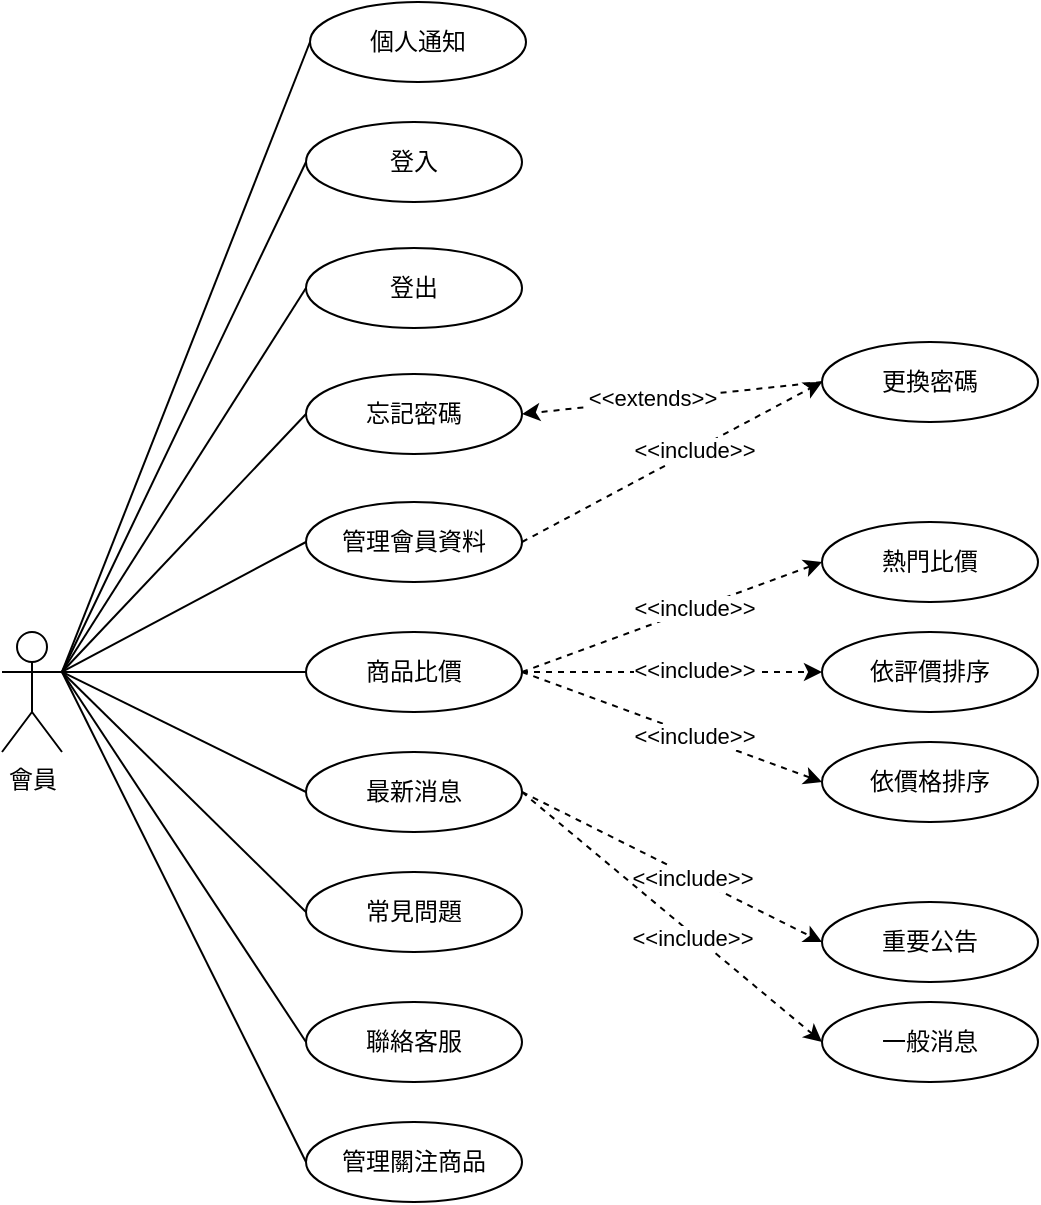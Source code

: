 <mxfile version="21.2.8" type="device">
  <diagram name="Page-1" id="L7bZQ2ZqeiiDAUVz-HTF">
    <mxGraphModel dx="1418" dy="828" grid="1" gridSize="10" guides="1" tooltips="1" connect="1" arrows="1" fold="1" page="1" pageScale="1" pageWidth="827" pageHeight="1169" math="0" shadow="0">
      <root>
        <mxCell id="0" />
        <mxCell id="1" parent="0" />
        <mxCell id="_GVOletZbV4rYhE-AKmH-26" style="rounded=0;orthogonalLoop=1;jettySize=auto;html=1;exitX=1;exitY=0.333;exitDx=0;exitDy=0;exitPerimeter=0;entryX=0;entryY=0.5;entryDx=0;entryDy=0;endArrow=none;endFill=0;" parent="1" source="_GVOletZbV4rYhE-AKmH-5" target="_GVOletZbV4rYhE-AKmH-10" edge="1">
          <mxGeometry relative="1" as="geometry" />
        </mxCell>
        <mxCell id="_GVOletZbV4rYhE-AKmH-5" value="會員" style="shape=umlActor;verticalLabelPosition=bottom;verticalAlign=top;html=1;outlineConnect=0;" parent="1" vertex="1">
          <mxGeometry x="70" y="415" width="30" height="60" as="geometry" />
        </mxCell>
        <mxCell id="_GVOletZbV4rYhE-AKmH-27" style="rounded=0;orthogonalLoop=1;jettySize=auto;html=1;exitX=1;exitY=0.333;exitDx=0;exitDy=0;exitPerimeter=0;entryX=0;entryY=0.5;entryDx=0;entryDy=0;endArrow=none;endFill=0;" parent="1" source="_GVOletZbV4rYhE-AKmH-5" target="_GVOletZbV4rYhE-AKmH-4" edge="1">
          <mxGeometry relative="1" as="geometry">
            <mxPoint x="80" y="470" as="sourcePoint" />
            <mxPoint x="232" y="330" as="targetPoint" />
          </mxGeometry>
        </mxCell>
        <mxCell id="_GVOletZbV4rYhE-AKmH-28" style="rounded=0;orthogonalLoop=1;jettySize=auto;html=1;exitX=1;exitY=0.333;exitDx=0;exitDy=0;exitPerimeter=0;entryX=0;entryY=0.5;entryDx=0;entryDy=0;endArrow=none;endFill=0;" parent="1" source="_GVOletZbV4rYhE-AKmH-5" target="_GVOletZbV4rYhE-AKmH-11" edge="1">
          <mxGeometry relative="1" as="geometry">
            <mxPoint x="80" y="470" as="sourcePoint" />
            <mxPoint x="232" y="385" as="targetPoint" />
          </mxGeometry>
        </mxCell>
        <mxCell id="_GVOletZbV4rYhE-AKmH-29" style="rounded=0;orthogonalLoop=1;jettySize=auto;html=1;exitX=1;exitY=0.333;exitDx=0;exitDy=0;exitPerimeter=0;entryX=0;entryY=0.5;entryDx=0;entryDy=0;endArrow=none;endFill=0;" parent="1" source="_GVOletZbV4rYhE-AKmH-5" target="_GVOletZbV4rYhE-AKmH-12" edge="1">
          <mxGeometry relative="1" as="geometry">
            <mxPoint x="80" y="470" as="sourcePoint" />
            <mxPoint x="232" y="445" as="targetPoint" />
          </mxGeometry>
        </mxCell>
        <mxCell id="_GVOletZbV4rYhE-AKmH-30" style="rounded=0;orthogonalLoop=1;jettySize=auto;html=1;entryX=0;entryY=0.5;entryDx=0;entryDy=0;endArrow=none;endFill=0;exitX=1;exitY=0.333;exitDx=0;exitDy=0;exitPerimeter=0;" parent="1" source="_GVOletZbV4rYhE-AKmH-5" target="_GVOletZbV4rYhE-AKmH-13" edge="1">
          <mxGeometry relative="1" as="geometry">
            <mxPoint x="70" y="460" as="sourcePoint" />
            <mxPoint x="232" y="505" as="targetPoint" />
          </mxGeometry>
        </mxCell>
        <mxCell id="_GVOletZbV4rYhE-AKmH-31" style="rounded=0;orthogonalLoop=1;jettySize=auto;html=1;entryX=0;entryY=0.5;entryDx=0;entryDy=0;endArrow=none;endFill=0;exitX=1;exitY=0.333;exitDx=0;exitDy=0;exitPerimeter=0;" parent="1" source="_GVOletZbV4rYhE-AKmH-5" target="_GVOletZbV4rYhE-AKmH-14" edge="1">
          <mxGeometry relative="1" as="geometry">
            <mxPoint x="80" y="470" as="sourcePoint" />
            <mxPoint x="232" y="565" as="targetPoint" />
          </mxGeometry>
        </mxCell>
        <mxCell id="_GVOletZbV4rYhE-AKmH-4" value="管理會員資料" style="ellipse;whiteSpace=wrap;html=1;container=0;" parent="1" vertex="1">
          <mxGeometry x="222" y="350" width="108" height="40" as="geometry" />
        </mxCell>
        <mxCell id="_GVOletZbV4rYhE-AKmH-10" value="個人通知" style="ellipse;whiteSpace=wrap;html=1;container=0;" parent="1" vertex="1">
          <mxGeometry x="224" y="100" width="108" height="40" as="geometry" />
        </mxCell>
        <mxCell id="_GVOletZbV4rYhE-AKmH-18" style="rounded=0;orthogonalLoop=1;jettySize=auto;html=1;entryX=0;entryY=0.5;entryDx=0;entryDy=0;dashed=1;exitX=1;exitY=0.5;exitDx=0;exitDy=0;" parent="1" source="_GVOletZbV4rYhE-AKmH-11" target="_GVOletZbV4rYhE-AKmH-17" edge="1">
          <mxGeometry relative="1" as="geometry" />
        </mxCell>
        <mxCell id="_GVOletZbV4rYhE-AKmH-19" value="&amp;lt;&amp;lt;include&amp;gt;&amp;gt;" style="edgeLabel;html=1;align=center;verticalAlign=middle;resizable=0;points=[];rotation=0;container=0;" parent="_GVOletZbV4rYhE-AKmH-18" vertex="1" connectable="0">
          <mxGeometry x="0.175" relative="1" as="geometry">
            <mxPoint x="-3" y="-1" as="offset" />
          </mxGeometry>
        </mxCell>
        <mxCell id="_GVOletZbV4rYhE-AKmH-21" style="rounded=0;orthogonalLoop=1;jettySize=auto;html=1;entryX=0;entryY=0.5;entryDx=0;entryDy=0;dashed=1;exitX=1;exitY=0.5;exitDx=0;exitDy=0;" parent="1" source="_GVOletZbV4rYhE-AKmH-11" target="_GVOletZbV4rYhE-AKmH-20" edge="1">
          <mxGeometry relative="1" as="geometry" />
        </mxCell>
        <mxCell id="_GVOletZbV4rYhE-AKmH-22" value="&amp;lt;&amp;lt;include&amp;gt;&amp;gt;" style="edgeLabel;html=1;align=center;verticalAlign=middle;resizable=0;points=[];container=0;" parent="_GVOletZbV4rYhE-AKmH-21" vertex="1" connectable="0">
          <mxGeometry x="0.14" relative="1" as="geometry">
            <mxPoint y="-1" as="offset" />
          </mxGeometry>
        </mxCell>
        <mxCell id="_GVOletZbV4rYhE-AKmH-11" value="商品比價" style="ellipse;whiteSpace=wrap;html=1;container=0;" parent="1" vertex="1">
          <mxGeometry x="222" y="415" width="108" height="40" as="geometry" />
        </mxCell>
        <mxCell id="_GVOletZbV4rYhE-AKmH-12" value="最新消息" style="ellipse;whiteSpace=wrap;html=1;container=0;" parent="1" vertex="1">
          <mxGeometry x="222" y="475" width="108" height="40" as="geometry" />
        </mxCell>
        <mxCell id="_GVOletZbV4rYhE-AKmH-13" value="常見問題" style="ellipse;whiteSpace=wrap;html=1;container=0;" parent="1" vertex="1">
          <mxGeometry x="222" y="535" width="108" height="40" as="geometry" />
        </mxCell>
        <mxCell id="_GVOletZbV4rYhE-AKmH-14" value="聯絡客服" style="ellipse;whiteSpace=wrap;html=1;container=0;" parent="1" vertex="1">
          <mxGeometry x="222" y="600" width="108" height="40" as="geometry" />
        </mxCell>
        <mxCell id="_GVOletZbV4rYhE-AKmH-17" value="依價格排序" style="ellipse;whiteSpace=wrap;html=1;container=0;" parent="1" vertex="1">
          <mxGeometry x="480" y="470" width="108" height="40" as="geometry" />
        </mxCell>
        <mxCell id="_GVOletZbV4rYhE-AKmH-20" value="依評價排序" style="ellipse;whiteSpace=wrap;html=1;container=0;" parent="1" vertex="1">
          <mxGeometry x="480" y="415" width="108" height="40" as="geometry" />
        </mxCell>
        <mxCell id="_GVOletZbV4rYhE-AKmH-23" value="熱門比價" style="ellipse;whiteSpace=wrap;html=1;container=0;" parent="1" vertex="1">
          <mxGeometry x="480" y="360" width="108" height="40" as="geometry" />
        </mxCell>
        <mxCell id="_GVOletZbV4rYhE-AKmH-24" style="rounded=0;orthogonalLoop=1;jettySize=auto;html=1;entryX=0;entryY=0.5;entryDx=0;entryDy=0;dashed=1;exitX=1;exitY=0.5;exitDx=0;exitDy=0;" parent="1" source="_GVOletZbV4rYhE-AKmH-11" target="_GVOletZbV4rYhE-AKmH-23" edge="1">
          <mxGeometry relative="1" as="geometry">
            <mxPoint x="330" y="395" as="sourcePoint" />
            <mxPoint x="520" y="405" as="targetPoint" />
          </mxGeometry>
        </mxCell>
        <mxCell id="_GVOletZbV4rYhE-AKmH-25" value="&amp;lt;&amp;lt;include&amp;gt;&amp;gt;" style="edgeLabel;html=1;align=center;verticalAlign=middle;resizable=0;points=[];container=0;" parent="_GVOletZbV4rYhE-AKmH-24" vertex="1" connectable="0">
          <mxGeometry x="0.14" relative="1" as="geometry">
            <mxPoint y="-1" as="offset" />
          </mxGeometry>
        </mxCell>
        <mxCell id="ePiex0urUSlqc0IHanKm-1" value="管理關注商品" style="ellipse;whiteSpace=wrap;html=1;container=0;" parent="1" vertex="1">
          <mxGeometry x="222" y="660" width="108" height="40" as="geometry" />
        </mxCell>
        <mxCell id="ePiex0urUSlqc0IHanKm-2" style="rounded=0;orthogonalLoop=1;jettySize=auto;html=1;entryX=0;entryY=0.5;entryDx=0;entryDy=0;endArrow=none;endFill=0;exitX=1;exitY=0.333;exitDx=0;exitDy=0;exitPerimeter=0;" parent="1" source="_GVOletZbV4rYhE-AKmH-5" target="ePiex0urUSlqc0IHanKm-1" edge="1">
          <mxGeometry relative="1" as="geometry">
            <mxPoint x="130" y="480" as="sourcePoint" />
            <mxPoint x="232" y="630" as="targetPoint" />
          </mxGeometry>
        </mxCell>
        <mxCell id="w45kgH7K9LL6XjYhxUJB-1" value="登入" style="ellipse;whiteSpace=wrap;html=1;container=0;" parent="1" vertex="1">
          <mxGeometry x="222" y="160" width="108" height="40" as="geometry" />
        </mxCell>
        <mxCell id="w45kgH7K9LL6XjYhxUJB-2" style="rounded=0;orthogonalLoop=1;jettySize=auto;html=1;exitX=1;exitY=0.333;exitDx=0;exitDy=0;exitPerimeter=0;entryX=0;entryY=0.5;entryDx=0;entryDy=0;endArrow=none;endFill=0;" parent="1" source="_GVOletZbV4rYhE-AKmH-5" target="w45kgH7K9LL6XjYhxUJB-1" edge="1">
          <mxGeometry relative="1" as="geometry">
            <mxPoint x="130" y="480" as="sourcePoint" />
            <mxPoint x="232" y="260" as="targetPoint" />
          </mxGeometry>
        </mxCell>
        <mxCell id="w45kgH7K9LL6XjYhxUJB-3" value="登出" style="ellipse;whiteSpace=wrap;html=1;container=0;" parent="1" vertex="1">
          <mxGeometry x="222" y="223" width="108" height="40" as="geometry" />
        </mxCell>
        <mxCell id="w45kgH7K9LL6XjYhxUJB-4" style="rounded=0;orthogonalLoop=1;jettySize=auto;html=1;exitX=1;exitY=0.333;exitDx=0;exitDy=0;exitPerimeter=0;entryX=0;entryY=0.5;entryDx=0;entryDy=0;endArrow=none;endFill=0;" parent="1" source="_GVOletZbV4rYhE-AKmH-5" target="w45kgH7K9LL6XjYhxUJB-3" edge="1">
          <mxGeometry relative="1" as="geometry">
            <mxPoint x="130" y="480" as="sourcePoint" />
            <mxPoint x="232" y="270" as="targetPoint" />
          </mxGeometry>
        </mxCell>
        <mxCell id="w45kgH7K9LL6XjYhxUJB-5" style="rounded=0;orthogonalLoop=1;jettySize=auto;html=1;entryX=0;entryY=0.5;entryDx=0;entryDy=0;dashed=1;exitX=1;exitY=0.5;exitDx=0;exitDy=0;" parent="1" source="_GVOletZbV4rYhE-AKmH-12" target="w45kgH7K9LL6XjYhxUJB-7" edge="1">
          <mxGeometry relative="1" as="geometry">
            <mxPoint x="350" y="555" as="sourcePoint" />
          </mxGeometry>
        </mxCell>
        <mxCell id="w45kgH7K9LL6XjYhxUJB-6" value="&amp;lt;&amp;lt;include&amp;gt;&amp;gt;" style="edgeLabel;html=1;align=center;verticalAlign=middle;resizable=0;points=[];rotation=0;container=0;" parent="w45kgH7K9LL6XjYhxUJB-5" vertex="1" connectable="0">
          <mxGeometry x="0.175" relative="1" as="geometry">
            <mxPoint x="-3" y="-1" as="offset" />
          </mxGeometry>
        </mxCell>
        <mxCell id="w45kgH7K9LL6XjYhxUJB-7" value="重要公告" style="ellipse;whiteSpace=wrap;html=1;container=0;" parent="1" vertex="1">
          <mxGeometry x="480" y="550" width="108" height="40" as="geometry" />
        </mxCell>
        <mxCell id="w45kgH7K9LL6XjYhxUJB-8" style="rounded=0;orthogonalLoop=1;jettySize=auto;html=1;entryX=0;entryY=0.5;entryDx=0;entryDy=0;dashed=1;exitX=1;exitY=0.5;exitDx=0;exitDy=0;" parent="1" source="_GVOletZbV4rYhE-AKmH-12" target="w45kgH7K9LL6XjYhxUJB-10" edge="1">
          <mxGeometry relative="1" as="geometry">
            <mxPoint x="350" y="555" as="sourcePoint" />
          </mxGeometry>
        </mxCell>
        <mxCell id="w45kgH7K9LL6XjYhxUJB-9" value="&amp;lt;&amp;lt;include&amp;gt;&amp;gt;" style="edgeLabel;html=1;align=center;verticalAlign=middle;resizable=0;points=[];rotation=0;container=0;" parent="w45kgH7K9LL6XjYhxUJB-8" vertex="1" connectable="0">
          <mxGeometry x="0.175" relative="1" as="geometry">
            <mxPoint x="-3" y="-1" as="offset" />
          </mxGeometry>
        </mxCell>
        <mxCell id="w45kgH7K9LL6XjYhxUJB-10" value="一般消息" style="ellipse;whiteSpace=wrap;html=1;container=0;" parent="1" vertex="1">
          <mxGeometry x="480" y="600" width="108" height="40" as="geometry" />
        </mxCell>
        <mxCell id="JMgklnMmd8aymuEYL1tp-1" value="忘記密碼" style="ellipse;whiteSpace=wrap;html=1;container=0;" parent="1" vertex="1">
          <mxGeometry x="222" y="286" width="108" height="40" as="geometry" />
        </mxCell>
        <mxCell id="JMgklnMmd8aymuEYL1tp-2" style="rounded=0;orthogonalLoop=1;jettySize=auto;html=1;exitX=1;exitY=0.333;exitDx=0;exitDy=0;exitPerimeter=0;entryX=0;entryY=0.5;entryDx=0;entryDy=0;endArrow=none;endFill=0;" parent="1" source="_GVOletZbV4rYhE-AKmH-5" target="JMgklnMmd8aymuEYL1tp-1" edge="1">
          <mxGeometry relative="1" as="geometry">
            <mxPoint x="110" y="445" as="sourcePoint" />
            <mxPoint x="232" y="250" as="targetPoint" />
          </mxGeometry>
        </mxCell>
        <mxCell id="JMgklnMmd8aymuEYL1tp-3" value="更換密碼" style="ellipse;whiteSpace=wrap;html=1;container=0;" parent="1" vertex="1">
          <mxGeometry x="480" y="270" width="108" height="40" as="geometry" />
        </mxCell>
        <mxCell id="JMgklnMmd8aymuEYL1tp-4" style="rounded=0;orthogonalLoop=1;jettySize=auto;html=1;entryX=0;entryY=0.5;entryDx=0;entryDy=0;dashed=1;exitX=1;exitY=0.5;exitDx=0;exitDy=0;" parent="1" source="_GVOletZbV4rYhE-AKmH-4" target="JMgklnMmd8aymuEYL1tp-3" edge="1">
          <mxGeometry relative="1" as="geometry">
            <mxPoint x="340" y="445" as="sourcePoint" />
            <mxPoint x="490" y="335" as="targetPoint" />
          </mxGeometry>
        </mxCell>
        <mxCell id="JMgklnMmd8aymuEYL1tp-5" value="&amp;lt;&amp;lt;include&amp;gt;&amp;gt;" style="edgeLabel;html=1;align=center;verticalAlign=middle;resizable=0;points=[];container=0;" parent="JMgklnMmd8aymuEYL1tp-4" vertex="1" connectable="0">
          <mxGeometry x="0.14" relative="1" as="geometry">
            <mxPoint y="-1" as="offset" />
          </mxGeometry>
        </mxCell>
        <mxCell id="JMgklnMmd8aymuEYL1tp-7" style="rounded=0;orthogonalLoop=1;jettySize=auto;html=1;entryX=1;entryY=0.5;entryDx=0;entryDy=0;dashed=1;exitX=0;exitY=0.5;exitDx=0;exitDy=0;" parent="1" source="JMgklnMmd8aymuEYL1tp-3" target="JMgklnMmd8aymuEYL1tp-1" edge="1">
          <mxGeometry relative="1" as="geometry">
            <mxPoint x="340" y="380" as="sourcePoint" />
            <mxPoint x="490" y="276" as="targetPoint" />
          </mxGeometry>
        </mxCell>
        <mxCell id="JMgklnMmd8aymuEYL1tp-8" value="&amp;lt;&amp;lt;extends&amp;gt;&amp;gt;" style="edgeLabel;html=1;align=center;verticalAlign=middle;resizable=0;points=[];container=0;" parent="JMgklnMmd8aymuEYL1tp-7" vertex="1" connectable="0">
          <mxGeometry x="0.14" relative="1" as="geometry">
            <mxPoint y="-1" as="offset" />
          </mxGeometry>
        </mxCell>
      </root>
    </mxGraphModel>
  </diagram>
</mxfile>
